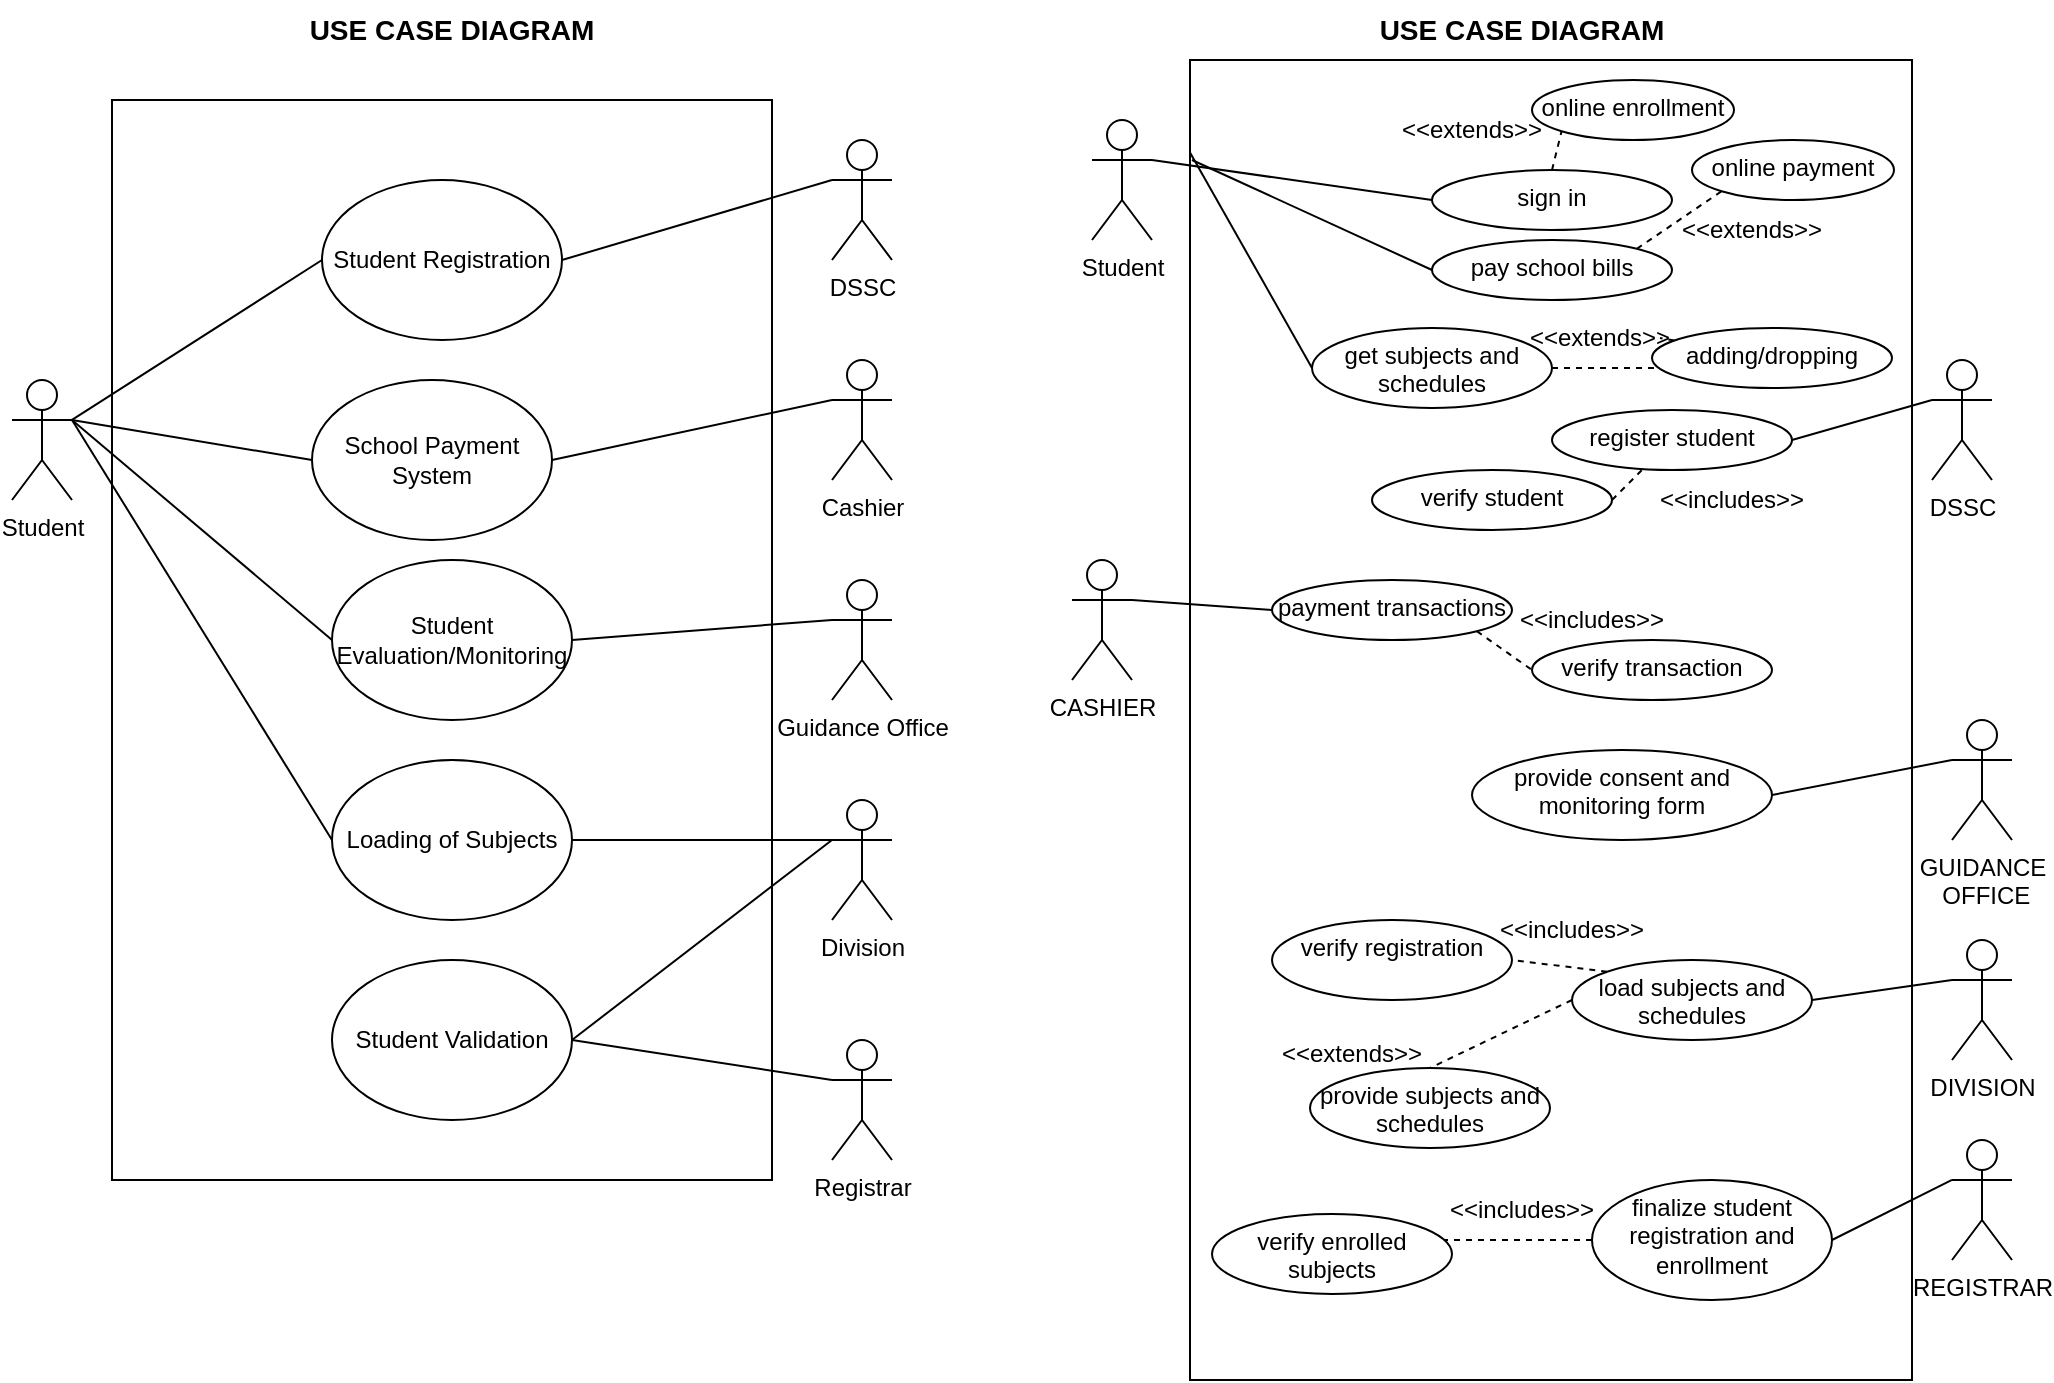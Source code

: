 <mxfile version="17.5.0" type="github">
  <diagram id="dn16DxldGP9FRI6uqD-U" name="Page-1">
    <mxGraphModel dx="942" dy="614" grid="1" gridSize="10" guides="1" tooltips="1" connect="1" arrows="1" fold="1" page="1" pageScale="1" pageWidth="1100" pageHeight="850" math="0" shadow="0">
      <root>
        <mxCell id="0" />
        <mxCell id="1" parent="0" />
        <mxCell id="enk3c5EGaKRnMTfw7i84-21" value="" style="rounded=0;whiteSpace=wrap;html=1;" parent="1" vertex="1">
          <mxGeometry x="270" y="70" width="330" height="540" as="geometry" />
        </mxCell>
        <mxCell id="enk3c5EGaKRnMTfw7i84-29" style="rounded=0;orthogonalLoop=1;jettySize=auto;html=1;exitX=1;exitY=0.333;exitDx=0;exitDy=0;exitPerimeter=0;entryX=0;entryY=0.5;entryDx=0;entryDy=0;endArrow=none;endFill=0;" parent="1" source="enk3c5EGaKRnMTfw7i84-14" target="enk3c5EGaKRnMTfw7i84-28" edge="1">
          <mxGeometry relative="1" as="geometry" />
        </mxCell>
        <mxCell id="enk3c5EGaKRnMTfw7i84-33" style="edgeStyle=none;rounded=0;orthogonalLoop=1;jettySize=auto;html=1;exitX=1;exitY=0.333;exitDx=0;exitDy=0;exitPerimeter=0;entryX=0;entryY=0.5;entryDx=0;entryDy=0;endArrow=none;endFill=0;" parent="1" source="enk3c5EGaKRnMTfw7i84-14" target="enk3c5EGaKRnMTfw7i84-32" edge="1">
          <mxGeometry relative="1" as="geometry" />
        </mxCell>
        <mxCell id="enk3c5EGaKRnMTfw7i84-37" style="edgeStyle=none;rounded=0;orthogonalLoop=1;jettySize=auto;html=1;exitX=1;exitY=0.333;exitDx=0;exitDy=0;exitPerimeter=0;entryX=0;entryY=0.5;entryDx=0;entryDy=0;endArrow=none;endFill=0;" parent="1" source="enk3c5EGaKRnMTfw7i84-14" target="enk3c5EGaKRnMTfw7i84-35" edge="1">
          <mxGeometry relative="1" as="geometry" />
        </mxCell>
        <mxCell id="enk3c5EGaKRnMTfw7i84-44" style="edgeStyle=none;rounded=0;orthogonalLoop=1;jettySize=auto;html=1;exitX=1;exitY=0.333;exitDx=0;exitDy=0;exitPerimeter=0;entryX=0;entryY=0.5;entryDx=0;entryDy=0;endArrow=none;endFill=0;" parent="1" source="enk3c5EGaKRnMTfw7i84-14" target="enk3c5EGaKRnMTfw7i84-43" edge="1">
          <mxGeometry relative="1" as="geometry" />
        </mxCell>
        <mxCell id="enk3c5EGaKRnMTfw7i84-14" value="Student" style="shape=umlActor;verticalLabelPosition=bottom;verticalAlign=top;html=1;outlineConnect=0;" parent="1" vertex="1">
          <mxGeometry x="220" y="210" width="30" height="60" as="geometry" />
        </mxCell>
        <mxCell id="enk3c5EGaKRnMTfw7i84-22" value="DSSC" style="shape=umlActor;verticalLabelPosition=bottom;verticalAlign=top;html=1;outlineConnect=0;" parent="1" vertex="1">
          <mxGeometry x="630" y="90" width="30" height="60" as="geometry" />
        </mxCell>
        <mxCell id="enk3c5EGaKRnMTfw7i84-24" value="Cashier" style="shape=umlActor;verticalLabelPosition=bottom;verticalAlign=top;html=1;outlineConnect=0;" parent="1" vertex="1">
          <mxGeometry x="630" y="200" width="30" height="60" as="geometry" />
        </mxCell>
        <mxCell id="enk3c5EGaKRnMTfw7i84-25" value="Division" style="shape=umlActor;verticalLabelPosition=bottom;verticalAlign=top;html=1;outlineConnect=0;" parent="1" vertex="1">
          <mxGeometry x="630" y="420" width="30" height="60" as="geometry" />
        </mxCell>
        <mxCell id="enk3c5EGaKRnMTfw7i84-26" value="Registrar" style="shape=umlActor;verticalLabelPosition=bottom;verticalAlign=top;html=1;outlineConnect=0;" parent="1" vertex="1">
          <mxGeometry x="630" y="540" width="30" height="60" as="geometry" />
        </mxCell>
        <mxCell id="enk3c5EGaKRnMTfw7i84-30" style="edgeStyle=none;rounded=0;orthogonalLoop=1;jettySize=auto;html=1;exitX=1;exitY=0.5;exitDx=0;exitDy=0;entryX=0;entryY=0.333;entryDx=0;entryDy=0;entryPerimeter=0;endArrow=none;endFill=0;" parent="1" source="enk3c5EGaKRnMTfw7i84-28" target="enk3c5EGaKRnMTfw7i84-22" edge="1">
          <mxGeometry relative="1" as="geometry" />
        </mxCell>
        <mxCell id="enk3c5EGaKRnMTfw7i84-28" value="Student Registration" style="ellipse;whiteSpace=wrap;html=1;" parent="1" vertex="1">
          <mxGeometry x="375" y="110" width="120" height="80" as="geometry" />
        </mxCell>
        <mxCell id="enk3c5EGaKRnMTfw7i84-34" style="edgeStyle=none;rounded=0;orthogonalLoop=1;jettySize=auto;html=1;exitX=1;exitY=0.5;exitDx=0;exitDy=0;entryX=0;entryY=0.333;entryDx=0;entryDy=0;entryPerimeter=0;endArrow=none;endFill=0;" parent="1" source="enk3c5EGaKRnMTfw7i84-32" target="enk3c5EGaKRnMTfw7i84-24" edge="1">
          <mxGeometry relative="1" as="geometry" />
        </mxCell>
        <mxCell id="enk3c5EGaKRnMTfw7i84-32" value="School Payment System" style="ellipse;whiteSpace=wrap;html=1;" parent="1" vertex="1">
          <mxGeometry x="370" y="210" width="120" height="80" as="geometry" />
        </mxCell>
        <mxCell id="enk3c5EGaKRnMTfw7i84-38" style="edgeStyle=none;rounded=0;orthogonalLoop=1;jettySize=auto;html=1;exitX=1;exitY=0.5;exitDx=0;exitDy=0;entryX=0;entryY=0.333;entryDx=0;entryDy=0;entryPerimeter=0;endArrow=none;endFill=0;" parent="1" source="enk3c5EGaKRnMTfw7i84-35" target="enk3c5EGaKRnMTfw7i84-25" edge="1">
          <mxGeometry relative="1" as="geometry" />
        </mxCell>
        <mxCell id="enk3c5EGaKRnMTfw7i84-35" value="Loading of Subjects" style="ellipse;whiteSpace=wrap;html=1;" parent="1" vertex="1">
          <mxGeometry x="380" y="400" width="120" height="80" as="geometry" />
        </mxCell>
        <mxCell id="enk3c5EGaKRnMTfw7i84-50" style="edgeStyle=none;rounded=0;orthogonalLoop=1;jettySize=auto;html=1;exitX=1;exitY=0.5;exitDx=0;exitDy=0;entryX=0;entryY=0.333;entryDx=0;entryDy=0;entryPerimeter=0;endArrow=none;endFill=0;" parent="1" source="enk3c5EGaKRnMTfw7i84-43" target="enk3c5EGaKRnMTfw7i84-46" edge="1">
          <mxGeometry relative="1" as="geometry" />
        </mxCell>
        <mxCell id="enk3c5EGaKRnMTfw7i84-43" value="Student Evaluation/Monitoring" style="ellipse;whiteSpace=wrap;html=1;" parent="1" vertex="1">
          <mxGeometry x="380" y="300" width="120" height="80" as="geometry" />
        </mxCell>
        <mxCell id="enk3c5EGaKRnMTfw7i84-46" value="Guidance Office" style="shape=umlActor;verticalLabelPosition=bottom;verticalAlign=top;html=1;outlineConnect=0;" parent="1" vertex="1">
          <mxGeometry x="630" y="310" width="30" height="60" as="geometry" />
        </mxCell>
        <mxCell id="enk3c5EGaKRnMTfw7i84-52" style="edgeStyle=none;rounded=0;orthogonalLoop=1;jettySize=auto;html=1;exitX=1;exitY=0.5;exitDx=0;exitDy=0;entryX=0;entryY=0.333;entryDx=0;entryDy=0;entryPerimeter=0;endArrow=none;endFill=0;" parent="1" source="enk3c5EGaKRnMTfw7i84-51" target="enk3c5EGaKRnMTfw7i84-26" edge="1">
          <mxGeometry relative="1" as="geometry" />
        </mxCell>
        <mxCell id="enk3c5EGaKRnMTfw7i84-53" style="edgeStyle=none;rounded=0;orthogonalLoop=1;jettySize=auto;html=1;exitX=1;exitY=0.5;exitDx=0;exitDy=0;entryX=0;entryY=0.333;entryDx=0;entryDy=0;entryPerimeter=0;endArrow=none;endFill=0;" parent="1" source="enk3c5EGaKRnMTfw7i84-51" target="enk3c5EGaKRnMTfw7i84-25" edge="1">
          <mxGeometry relative="1" as="geometry" />
        </mxCell>
        <mxCell id="enk3c5EGaKRnMTfw7i84-51" value="Student Validation" style="ellipse;whiteSpace=wrap;html=1;" parent="1" vertex="1">
          <mxGeometry x="380" y="500" width="120" height="80" as="geometry" />
        </mxCell>
        <mxCell id="T9gFs5C0N2ZRe9xrZvvq-1" value="USE CASE DIAGRAM" style="text;html=1;strokeColor=none;fillColor=none;align=center;verticalAlign=middle;whiteSpace=wrap;rounded=0;fontSize=14;fontStyle=1" parent="1" vertex="1">
          <mxGeometry x="345" y="20" width="190" height="30" as="geometry" />
        </mxCell>
        <mxCell id="nxQRn7uYnPMJrTWuMp_o-1" value="USE CASE DIAGRAM" style="text;html=1;strokeColor=none;fillColor=none;align=center;verticalAlign=middle;whiteSpace=wrap;rounded=0;fontSize=14;fontStyle=1" vertex="1" parent="1">
          <mxGeometry x="880" y="20" width="190" height="30" as="geometry" />
        </mxCell>
        <mxCell id="nxQRn7uYnPMJrTWuMp_o-2" value="" style="rounded=0;whiteSpace=wrap;html=1;" vertex="1" parent="1">
          <mxGeometry x="809" y="50" width="361" height="660" as="geometry" />
        </mxCell>
        <mxCell id="nxQRn7uYnPMJrTWuMp_o-3" value="Student" style="shape=umlActor;verticalLabelPosition=bottom;verticalAlign=top;html=1;outlineConnect=0;" vertex="1" parent="1">
          <mxGeometry x="760" y="80" width="30" height="60" as="geometry" />
        </mxCell>
        <mxCell id="nxQRn7uYnPMJrTWuMp_o-76" style="edgeStyle=none;rounded=0;orthogonalLoop=1;jettySize=auto;html=1;exitX=0.5;exitY=0;exitDx=0;exitDy=0;entryX=0;entryY=1;entryDx=0;entryDy=0;dashed=1;endArrow=none;endFill=0;" edge="1" parent="1" source="nxQRn7uYnPMJrTWuMp_o-4" target="nxQRn7uYnPMJrTWuMp_o-74">
          <mxGeometry relative="1" as="geometry" />
        </mxCell>
        <mxCell id="nxQRn7uYnPMJrTWuMp_o-4" value="sign in" style="ellipse;whiteSpace=wrap;html=1;verticalAlign=top;" vertex="1" parent="1">
          <mxGeometry x="930" y="105" width="120" height="30" as="geometry" />
        </mxCell>
        <mxCell id="nxQRn7uYnPMJrTWuMp_o-6" value="DSSC" style="shape=umlActor;verticalLabelPosition=bottom;verticalAlign=top;html=1;outlineConnect=0;" vertex="1" parent="1">
          <mxGeometry x="1180" y="200" width="30" height="60" as="geometry" />
        </mxCell>
        <mxCell id="nxQRn7uYnPMJrTWuMp_o-8" value="register student" style="ellipse;whiteSpace=wrap;html=1;verticalAlign=top;" vertex="1" parent="1">
          <mxGeometry x="990" y="225" width="120" height="30" as="geometry" />
        </mxCell>
        <mxCell id="nxQRn7uYnPMJrTWuMp_o-15" value="" style="endArrow=none;html=1;rounded=0;exitX=1;exitY=0.333;exitDx=0;exitDy=0;exitPerimeter=0;entryX=0;entryY=0.5;entryDx=0;entryDy=0;" edge="1" parent="1" source="nxQRn7uYnPMJrTWuMp_o-3" target="nxQRn7uYnPMJrTWuMp_o-4">
          <mxGeometry width="50" height="50" relative="1" as="geometry">
            <mxPoint x="860" y="230" as="sourcePoint" />
            <mxPoint x="910" y="180" as="targetPoint" />
          </mxGeometry>
        </mxCell>
        <mxCell id="nxQRn7uYnPMJrTWuMp_o-18" value="" style="endArrow=none;html=1;rounded=0;entryX=0;entryY=0.333;entryDx=0;entryDy=0;entryPerimeter=0;exitX=1;exitY=0.5;exitDx=0;exitDy=0;" edge="1" parent="1" source="nxQRn7uYnPMJrTWuMp_o-8" target="nxQRn7uYnPMJrTWuMp_o-6">
          <mxGeometry width="50" height="50" relative="1" as="geometry">
            <mxPoint x="710" y="330" as="sourcePoint" />
            <mxPoint x="760" y="280" as="targetPoint" />
          </mxGeometry>
        </mxCell>
        <mxCell id="nxQRn7uYnPMJrTWuMp_o-24" value="" style="endArrow=none;dashed=1;html=1;rounded=0;exitX=1;exitY=0.5;exitDx=0;exitDy=0;" edge="1" parent="1" source="nxQRn7uYnPMJrTWuMp_o-25" target="nxQRn7uYnPMJrTWuMp_o-8">
          <mxGeometry width="50" height="50" relative="1" as="geometry">
            <mxPoint x="970" y="280" as="sourcePoint" />
            <mxPoint x="970" y="250" as="targetPoint" />
          </mxGeometry>
        </mxCell>
        <mxCell id="nxQRn7uYnPMJrTWuMp_o-25" value="verify student" style="ellipse;whiteSpace=wrap;html=1;verticalAlign=top;" vertex="1" parent="1">
          <mxGeometry x="900" y="255" width="120" height="30" as="geometry" />
        </mxCell>
        <mxCell id="nxQRn7uYnPMJrTWuMp_o-26" value="&amp;lt;&amp;lt;includes&amp;gt;&amp;gt;" style="text;html=1;strokeColor=none;fillColor=none;align=center;verticalAlign=middle;whiteSpace=wrap;rounded=0;" vertex="1" parent="1">
          <mxGeometry x="1050" y="255" width="60" height="30" as="geometry" />
        </mxCell>
        <mxCell id="nxQRn7uYnPMJrTWuMp_o-70" style="edgeStyle=none;rounded=0;orthogonalLoop=1;jettySize=auto;html=1;exitX=1;exitY=0;exitDx=0;exitDy=0;entryX=0;entryY=1;entryDx=0;entryDy=0;dashed=1;endArrow=none;endFill=0;" edge="1" parent="1" source="nxQRn7uYnPMJrTWuMp_o-28" target="nxQRn7uYnPMJrTWuMp_o-69">
          <mxGeometry relative="1" as="geometry" />
        </mxCell>
        <mxCell id="nxQRn7uYnPMJrTWuMp_o-28" value="pay school bills" style="ellipse;whiteSpace=wrap;html=1;verticalAlign=top;" vertex="1" parent="1">
          <mxGeometry x="930" y="140" width="120" height="30" as="geometry" />
        </mxCell>
        <mxCell id="nxQRn7uYnPMJrTWuMp_o-30" value="" style="endArrow=none;html=1;rounded=0;entryX=0;entryY=0.5;entryDx=0;entryDy=0;" edge="1" parent="1" target="nxQRn7uYnPMJrTWuMp_o-28">
          <mxGeometry width="50" height="50" relative="1" as="geometry">
            <mxPoint x="810" y="100" as="sourcePoint" />
            <mxPoint x="900" y="150" as="targetPoint" />
          </mxGeometry>
        </mxCell>
        <mxCell id="nxQRn7uYnPMJrTWuMp_o-31" value="get subjects and schedules" style="ellipse;whiteSpace=wrap;html=1;verticalAlign=top;" vertex="1" parent="1">
          <mxGeometry x="870" y="184" width="120" height="40" as="geometry" />
        </mxCell>
        <mxCell id="nxQRn7uYnPMJrTWuMp_o-34" value="" style="endArrow=none;html=1;rounded=0;entryX=0;entryY=0.07;entryDx=0;entryDy=0;entryPerimeter=0;exitX=0;exitY=0.5;exitDx=0;exitDy=0;" edge="1" parent="1" source="nxQRn7uYnPMJrTWuMp_o-31" target="nxQRn7uYnPMJrTWuMp_o-2">
          <mxGeometry width="50" height="50" relative="1" as="geometry">
            <mxPoint x="710" y="330" as="sourcePoint" />
            <mxPoint x="760" y="280" as="targetPoint" />
          </mxGeometry>
        </mxCell>
        <mxCell id="nxQRn7uYnPMJrTWuMp_o-35" value="CASHIER" style="shape=umlActor;verticalLabelPosition=bottom;verticalAlign=top;html=1;outlineConnect=0;" vertex="1" parent="1">
          <mxGeometry x="750" y="300" width="30" height="60" as="geometry" />
        </mxCell>
        <mxCell id="nxQRn7uYnPMJrTWuMp_o-40" style="rounded=0;orthogonalLoop=1;jettySize=auto;html=1;exitX=1;exitY=1;exitDx=0;exitDy=0;entryX=0;entryY=0.5;entryDx=0;entryDy=0;dashed=1;endArrow=none;endFill=0;" edge="1" parent="1" source="nxQRn7uYnPMJrTWuMp_o-36" target="nxQRn7uYnPMJrTWuMp_o-38">
          <mxGeometry relative="1" as="geometry" />
        </mxCell>
        <mxCell id="nxQRn7uYnPMJrTWuMp_o-36" value="payment transactions" style="ellipse;whiteSpace=wrap;html=1;verticalAlign=top;" vertex="1" parent="1">
          <mxGeometry x="850" y="310" width="120" height="30" as="geometry" />
        </mxCell>
        <mxCell id="nxQRn7uYnPMJrTWuMp_o-37" value="" style="endArrow=none;html=1;rounded=0;exitX=1;exitY=0.333;exitDx=0;exitDy=0;exitPerimeter=0;entryX=0;entryY=0.5;entryDx=0;entryDy=0;" edge="1" parent="1" source="nxQRn7uYnPMJrTWuMp_o-35" target="nxQRn7uYnPMJrTWuMp_o-36">
          <mxGeometry width="50" height="50" relative="1" as="geometry">
            <mxPoint x="800" y="330" as="sourcePoint" />
            <mxPoint x="850" y="280" as="targetPoint" />
          </mxGeometry>
        </mxCell>
        <mxCell id="nxQRn7uYnPMJrTWuMp_o-38" value="verify transaction" style="ellipse;whiteSpace=wrap;html=1;verticalAlign=top;" vertex="1" parent="1">
          <mxGeometry x="980" y="340" width="120" height="30" as="geometry" />
        </mxCell>
        <mxCell id="nxQRn7uYnPMJrTWuMp_o-39" value="&amp;lt;&amp;lt;includes&amp;gt;&amp;gt;" style="text;html=1;strokeColor=none;fillColor=none;align=center;verticalAlign=middle;whiteSpace=wrap;rounded=0;" vertex="1" parent="1">
          <mxGeometry x="980" y="315" width="60" height="30" as="geometry" />
        </mxCell>
        <mxCell id="nxQRn7uYnPMJrTWuMp_o-43" style="edgeStyle=none;rounded=0;orthogonalLoop=1;jettySize=auto;html=1;exitX=0;exitY=0.333;exitDx=0;exitDy=0;exitPerimeter=0;entryX=1;entryY=0.5;entryDx=0;entryDy=0;endArrow=none;endFill=0;" edge="1" parent="1" source="nxQRn7uYnPMJrTWuMp_o-41" target="nxQRn7uYnPMJrTWuMp_o-42">
          <mxGeometry relative="1" as="geometry" />
        </mxCell>
        <mxCell id="nxQRn7uYnPMJrTWuMp_o-41" value="GUIDANCE&lt;br&gt;&amp;nbsp;OFFICE" style="shape=umlActor;verticalLabelPosition=bottom;verticalAlign=top;html=1;outlineConnect=0;" vertex="1" parent="1">
          <mxGeometry x="1190" y="380" width="30" height="60" as="geometry" />
        </mxCell>
        <mxCell id="nxQRn7uYnPMJrTWuMp_o-42" value="provide consent and monitoring form" style="ellipse;whiteSpace=wrap;html=1;verticalAlign=top;" vertex="1" parent="1">
          <mxGeometry x="950" y="395" width="150" height="45" as="geometry" />
        </mxCell>
        <mxCell id="nxQRn7uYnPMJrTWuMp_o-49" style="edgeStyle=none;rounded=0;orthogonalLoop=1;jettySize=auto;html=1;exitX=0;exitY=0;exitDx=0;exitDy=0;entryX=1;entryY=0.5;entryDx=0;entryDy=0;endArrow=none;endFill=0;dashed=1;" edge="1" parent="1" source="nxQRn7uYnPMJrTWuMp_o-44" target="nxQRn7uYnPMJrTWuMp_o-48">
          <mxGeometry relative="1" as="geometry" />
        </mxCell>
        <mxCell id="nxQRn7uYnPMJrTWuMp_o-52" style="edgeStyle=none;rounded=0;orthogonalLoop=1;jettySize=auto;html=1;exitX=0;exitY=0.5;exitDx=0;exitDy=0;entryX=0.5;entryY=0;entryDx=0;entryDy=0;dashed=1;endArrow=none;endFill=0;" edge="1" parent="1" source="nxQRn7uYnPMJrTWuMp_o-44" target="nxQRn7uYnPMJrTWuMp_o-51">
          <mxGeometry relative="1" as="geometry" />
        </mxCell>
        <mxCell id="nxQRn7uYnPMJrTWuMp_o-44" value="load subjects and schedules" style="ellipse;whiteSpace=wrap;html=1;verticalAlign=top;" vertex="1" parent="1">
          <mxGeometry x="1000" y="500" width="120" height="40" as="geometry" />
        </mxCell>
        <mxCell id="nxQRn7uYnPMJrTWuMp_o-46" style="edgeStyle=none;rounded=0;orthogonalLoop=1;jettySize=auto;html=1;exitX=0;exitY=0.333;exitDx=0;exitDy=0;exitPerimeter=0;entryX=1;entryY=0.5;entryDx=0;entryDy=0;endArrow=none;endFill=0;" edge="1" parent="1" source="nxQRn7uYnPMJrTWuMp_o-45" target="nxQRn7uYnPMJrTWuMp_o-44">
          <mxGeometry relative="1" as="geometry" />
        </mxCell>
        <mxCell id="nxQRn7uYnPMJrTWuMp_o-45" value="DIVISION" style="shape=umlActor;verticalLabelPosition=bottom;verticalAlign=top;html=1;outlineConnect=0;" vertex="1" parent="1">
          <mxGeometry x="1190" y="490" width="30" height="60" as="geometry" />
        </mxCell>
        <mxCell id="nxQRn7uYnPMJrTWuMp_o-48" value="verify registration" style="ellipse;whiteSpace=wrap;html=1;verticalAlign=top;" vertex="1" parent="1">
          <mxGeometry x="850" y="480" width="120" height="40" as="geometry" />
        </mxCell>
        <mxCell id="nxQRn7uYnPMJrTWuMp_o-50" value="&amp;lt;&amp;lt;includes&amp;gt;&amp;gt;" style="text;html=1;strokeColor=none;fillColor=none;align=center;verticalAlign=middle;whiteSpace=wrap;rounded=0;" vertex="1" parent="1">
          <mxGeometry x="970" y="470" width="60" height="30" as="geometry" />
        </mxCell>
        <mxCell id="nxQRn7uYnPMJrTWuMp_o-51" value="provide subjects and schedules" style="ellipse;whiteSpace=wrap;html=1;verticalAlign=top;" vertex="1" parent="1">
          <mxGeometry x="869" y="554" width="120" height="40" as="geometry" />
        </mxCell>
        <mxCell id="nxQRn7uYnPMJrTWuMp_o-53" value="&amp;lt;&amp;lt;extends&amp;gt;&amp;gt;" style="text;html=1;strokeColor=none;fillColor=none;align=center;verticalAlign=middle;whiteSpace=wrap;rounded=0;" vertex="1" parent="1">
          <mxGeometry x="860" y="532" width="60" height="30" as="geometry" />
        </mxCell>
        <mxCell id="nxQRn7uYnPMJrTWuMp_o-56" style="edgeStyle=none;rounded=0;orthogonalLoop=1;jettySize=auto;html=1;entryX=1;entryY=0.5;entryDx=0;entryDy=0;endArrow=none;endFill=0;exitX=0;exitY=0.333;exitDx=0;exitDy=0;exitPerimeter=0;" edge="1" parent="1" source="nxQRn7uYnPMJrTWuMp_o-54" target="nxQRn7uYnPMJrTWuMp_o-55">
          <mxGeometry relative="1" as="geometry" />
        </mxCell>
        <mxCell id="nxQRn7uYnPMJrTWuMp_o-54" value="REGISTRAR" style="shape=umlActor;verticalLabelPosition=bottom;verticalAlign=top;html=1;outlineConnect=0;" vertex="1" parent="1">
          <mxGeometry x="1190" y="590" width="30" height="60" as="geometry" />
        </mxCell>
        <mxCell id="nxQRn7uYnPMJrTWuMp_o-59" style="edgeStyle=none;rounded=0;orthogonalLoop=1;jettySize=auto;html=1;exitX=0;exitY=0.5;exitDx=0;exitDy=0;entryX=0.958;entryY=0.325;entryDx=0;entryDy=0;entryPerimeter=0;dashed=1;endArrow=none;endFill=0;" edge="1" parent="1" source="nxQRn7uYnPMJrTWuMp_o-55" target="nxQRn7uYnPMJrTWuMp_o-57">
          <mxGeometry relative="1" as="geometry" />
        </mxCell>
        <mxCell id="nxQRn7uYnPMJrTWuMp_o-55" value="finalize student registration and enrollment" style="ellipse;whiteSpace=wrap;html=1;verticalAlign=top;" vertex="1" parent="1">
          <mxGeometry x="1010" y="610" width="120" height="60" as="geometry" />
        </mxCell>
        <mxCell id="nxQRn7uYnPMJrTWuMp_o-57" value="verify enrolled subjects" style="ellipse;whiteSpace=wrap;html=1;verticalAlign=top;" vertex="1" parent="1">
          <mxGeometry x="820" y="627" width="120" height="40" as="geometry" />
        </mxCell>
        <mxCell id="nxQRn7uYnPMJrTWuMp_o-60" value="&amp;lt;&amp;lt;includes&amp;gt;&amp;gt;" style="text;html=1;strokeColor=none;fillColor=none;align=center;verticalAlign=middle;whiteSpace=wrap;rounded=0;" vertex="1" parent="1">
          <mxGeometry x="945" y="610" width="60" height="30" as="geometry" />
        </mxCell>
        <mxCell id="nxQRn7uYnPMJrTWuMp_o-67" style="edgeStyle=none;rounded=0;orthogonalLoop=1;jettySize=auto;html=1;entryX=1;entryY=0.5;entryDx=0;entryDy=0;dashed=1;endArrow=none;endFill=0;startArrow=none;" edge="1" parent="1" source="nxQRn7uYnPMJrTWuMp_o-68" target="nxQRn7uYnPMJrTWuMp_o-31">
          <mxGeometry relative="1" as="geometry" />
        </mxCell>
        <mxCell id="nxQRn7uYnPMJrTWuMp_o-62" value="adding/dropping" style="ellipse;whiteSpace=wrap;html=1;verticalAlign=top;" vertex="1" parent="1">
          <mxGeometry x="1040" y="184" width="120" height="30" as="geometry" />
        </mxCell>
        <mxCell id="nxQRn7uYnPMJrTWuMp_o-69" value="online payment" style="ellipse;whiteSpace=wrap;html=1;verticalAlign=top;" vertex="1" parent="1">
          <mxGeometry x="1060" y="90" width="101" height="30" as="geometry" />
        </mxCell>
        <mxCell id="nxQRn7uYnPMJrTWuMp_o-71" value="&amp;lt;&amp;lt;extends&amp;gt;&amp;gt;" style="text;html=1;strokeColor=none;fillColor=none;align=center;verticalAlign=middle;whiteSpace=wrap;rounded=0;" vertex="1" parent="1">
          <mxGeometry x="1060" y="120" width="60" height="30" as="geometry" />
        </mxCell>
        <mxCell id="nxQRn7uYnPMJrTWuMp_o-68" value="&amp;lt;&amp;lt;extends&amp;gt;&amp;gt;" style="text;html=1;strokeColor=none;fillColor=none;align=center;verticalAlign=middle;whiteSpace=wrap;rounded=0;" vertex="1" parent="1">
          <mxGeometry x="984" y="174" width="60" height="30" as="geometry" />
        </mxCell>
        <mxCell id="nxQRn7uYnPMJrTWuMp_o-72" value="" style="edgeStyle=none;rounded=0;orthogonalLoop=1;jettySize=auto;html=1;entryX=1;entryY=0.5;entryDx=0;entryDy=0;dashed=1;endArrow=none;endFill=0;" edge="1" parent="1" source="nxQRn7uYnPMJrTWuMp_o-62" target="nxQRn7uYnPMJrTWuMp_o-68">
          <mxGeometry relative="1" as="geometry">
            <mxPoint x="1034.158" y="194.678" as="sourcePoint" />
            <mxPoint x="990" y="204" as="targetPoint" />
          </mxGeometry>
        </mxCell>
        <mxCell id="nxQRn7uYnPMJrTWuMp_o-73" style="edgeStyle=none;rounded=0;orthogonalLoop=1;jettySize=auto;html=1;entryX=1;entryY=1;entryDx=0;entryDy=0;dashed=1;endArrow=none;endFill=0;" edge="1" parent="1" target="nxQRn7uYnPMJrTWuMp_o-68">
          <mxGeometry relative="1" as="geometry">
            <mxPoint x="990" y="204" as="sourcePoint" />
          </mxGeometry>
        </mxCell>
        <mxCell id="nxQRn7uYnPMJrTWuMp_o-74" value="online enrollment" style="ellipse;whiteSpace=wrap;html=1;verticalAlign=top;" vertex="1" parent="1">
          <mxGeometry x="980" y="60" width="101" height="30" as="geometry" />
        </mxCell>
        <mxCell id="nxQRn7uYnPMJrTWuMp_o-75" value="&amp;lt;&amp;lt;extends&amp;gt;&amp;gt;" style="text;html=1;strokeColor=none;fillColor=none;align=center;verticalAlign=middle;whiteSpace=wrap;rounded=0;" vertex="1" parent="1">
          <mxGeometry x="920" y="70" width="60" height="30" as="geometry" />
        </mxCell>
      </root>
    </mxGraphModel>
  </diagram>
</mxfile>
